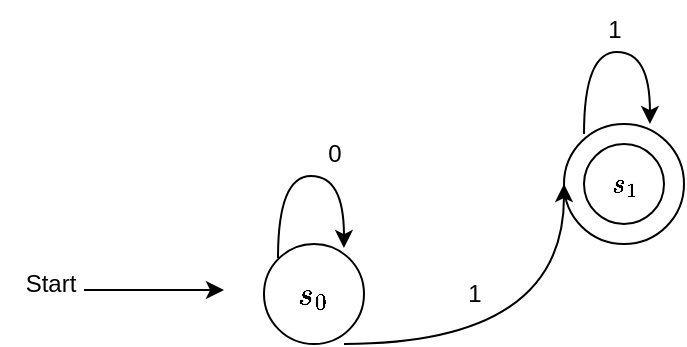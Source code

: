 <mxfile version="22.1.8" type="github">
  <diagram name="Page-1" id="ybzCyzjzrBIjxjXgnPTU">
    <mxGraphModel dx="430" dy="411" grid="1" gridSize="10" guides="1" tooltips="1" connect="1" arrows="1" fold="1" page="1" pageScale="1" pageWidth="827" pageHeight="1169" math="1" shadow="0">
      <root>
        <mxCell id="0" />
        <mxCell id="1" parent="0" />
        <mxCell id="CgL_ZDY28gAJw_bUbSmP-2" value="&lt;font style=&quot;font-size: 14px;&quot;&gt;$$s_0$$&lt;/font&gt;" style="ellipse;whiteSpace=wrap;html=1;aspect=fixed;" vertex="1" parent="1">
          <mxGeometry x="360" y="350" width="50" height="50" as="geometry" />
        </mxCell>
        <mxCell id="CgL_ZDY28gAJw_bUbSmP-4" style="edgeStyle=orthogonalEdgeStyle;rounded=0;orthogonalLoop=1;jettySize=auto;html=1;" edge="1" parent="1">
          <mxGeometry relative="1" as="geometry">
            <mxPoint x="340" y="373" as="targetPoint" />
            <mxPoint x="270" y="373" as="sourcePoint" />
          </mxGeometry>
        </mxCell>
        <mxCell id="CgL_ZDY28gAJw_bUbSmP-3" value="Start" style="text;html=1;align=center;verticalAlign=middle;resizable=0;points=[];autosize=1;strokeColor=none;fillColor=none;" vertex="1" parent="1">
          <mxGeometry x="228" y="355" width="50" height="30" as="geometry" />
        </mxCell>
        <mxCell id="CgL_ZDY28gAJw_bUbSmP-7" value="" style="ellipse;whiteSpace=wrap;html=1;aspect=fixed;" vertex="1" parent="1">
          <mxGeometry x="510" y="290" width="60" height="60" as="geometry" />
        </mxCell>
        <mxCell id="CgL_ZDY28gAJw_bUbSmP-8" value="$$s_1$$" style="ellipse;whiteSpace=wrap;html=1;aspect=fixed;" vertex="1" parent="1">
          <mxGeometry x="520" y="300" width="40" height="40" as="geometry" />
        </mxCell>
        <mxCell id="CgL_ZDY28gAJw_bUbSmP-9" value="1" style="text;html=1;align=center;verticalAlign=middle;resizable=0;points=[];autosize=1;strokeColor=none;fillColor=none;" vertex="1" parent="1">
          <mxGeometry x="450" y="360" width="30" height="30" as="geometry" />
        </mxCell>
        <mxCell id="CgL_ZDY28gAJw_bUbSmP-10" value="" style="curved=1;endArrow=classic;html=1;rounded=0;edgeStyle=orthogonalEdgeStyle;entryX=0.671;entryY=-0.057;entryDx=0;entryDy=0;entryPerimeter=0;exitX=0.2;exitY=0.014;exitDx=0;exitDy=0;exitPerimeter=0;" edge="1" parent="1">
          <mxGeometry width="50" height="50" relative="1" as="geometry">
            <mxPoint x="520" y="295" as="sourcePoint" />
            <mxPoint x="552.97" y="290.03" as="targetPoint" />
            <Array as="points">
              <mxPoint x="520" y="254.02" />
              <mxPoint x="553" y="254.02" />
            </Array>
          </mxGeometry>
        </mxCell>
        <mxCell id="CgL_ZDY28gAJw_bUbSmP-11" value="0" style="text;html=1;align=center;verticalAlign=middle;resizable=0;points=[];autosize=1;strokeColor=none;fillColor=none;" vertex="1" parent="1">
          <mxGeometry x="380" y="290" width="30" height="30" as="geometry" />
        </mxCell>
        <mxCell id="CgL_ZDY28gAJw_bUbSmP-12" value="" style="curved=1;endArrow=classic;html=1;rounded=0;edgeStyle=orthogonalEdgeStyle;entryX=0.671;entryY=-0.057;entryDx=0;entryDy=0;entryPerimeter=0;exitX=0.2;exitY=0.014;exitDx=0;exitDy=0;exitPerimeter=0;" edge="1" parent="1">
          <mxGeometry width="50" height="50" relative="1" as="geometry">
            <mxPoint x="367" y="356.98" as="sourcePoint" />
            <mxPoint x="399.97" y="352.01" as="targetPoint" />
            <Array as="points">
              <mxPoint x="367" y="316" />
              <mxPoint x="400" y="316" />
            </Array>
          </mxGeometry>
        </mxCell>
        <mxCell id="CgL_ZDY28gAJw_bUbSmP-13" value="1" style="text;html=1;align=center;verticalAlign=middle;resizable=0;points=[];autosize=1;strokeColor=none;fillColor=none;" vertex="1" parent="1">
          <mxGeometry x="520" y="228" width="30" height="30" as="geometry" />
        </mxCell>
        <mxCell id="CgL_ZDY28gAJw_bUbSmP-16" value="" style="curved=1;endArrow=classic;html=1;rounded=0;edgeStyle=orthogonalEdgeStyle;" edge="1" parent="1" target="CgL_ZDY28gAJw_bUbSmP-7">
          <mxGeometry width="50" height="50" relative="1" as="geometry">
            <mxPoint x="400" y="399.97" as="sourcePoint" />
            <mxPoint x="510" y="370" as="targetPoint" />
            <Array as="points">
              <mxPoint x="510" y="400" />
            </Array>
          </mxGeometry>
        </mxCell>
      </root>
    </mxGraphModel>
  </diagram>
</mxfile>
